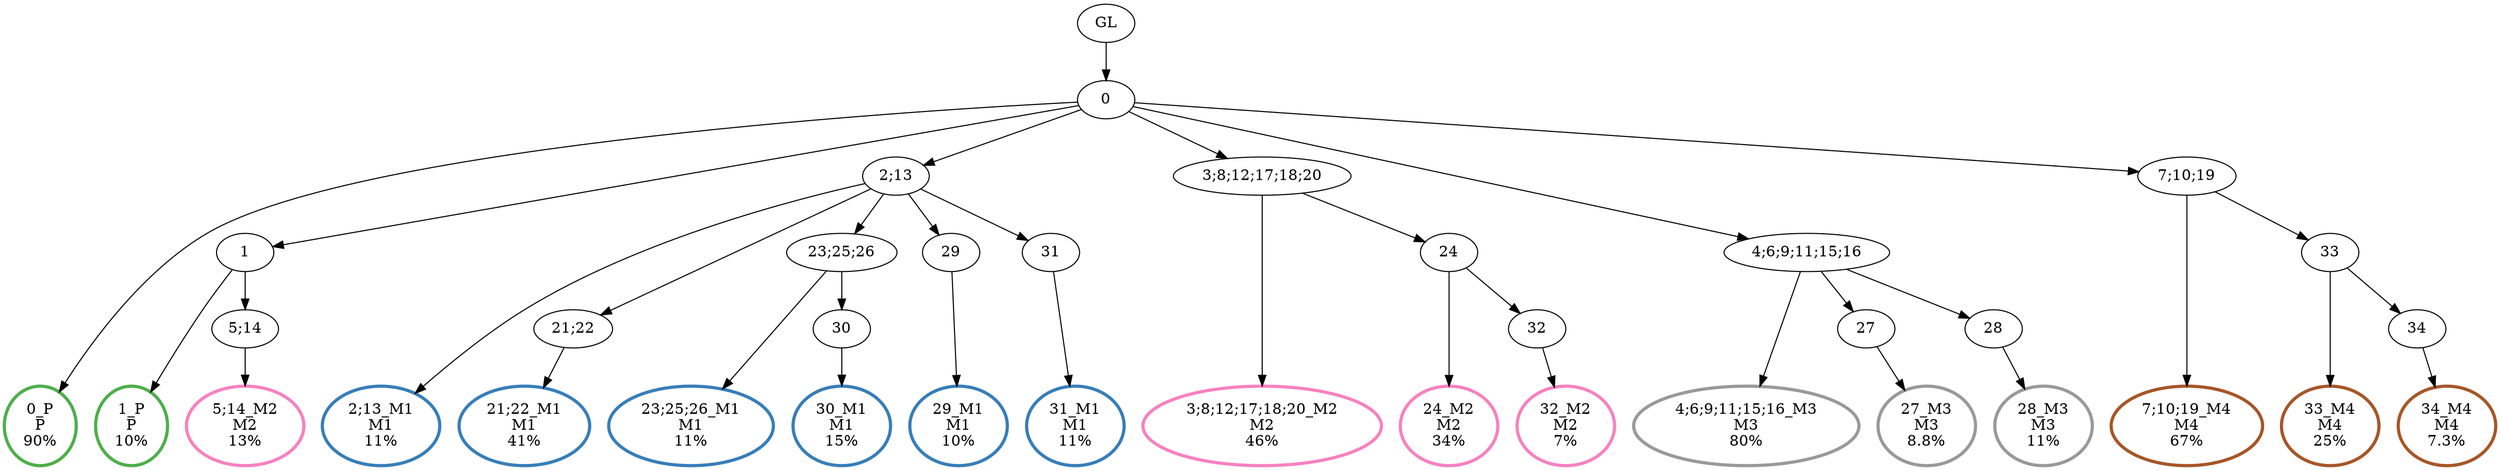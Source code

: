digraph T {
	{
		rank=same
		34 [penwidth=3,colorscheme=set19,color=3,label="0_P\nP\n90%"]
		32 [penwidth=3,colorscheme=set19,color=3,label="1_P\nP\n10%"]
		30 [penwidth=3,colorscheme=set19,color=2,label="2;13_M1\nM1\n11%"]
		28 [penwidth=3,colorscheme=set19,color=2,label="21;22_M1\nM1\n41%"]
		26 [penwidth=3,colorscheme=set19,color=2,label="23;25;26_M1\nM1\n11%"]
		24 [penwidth=3,colorscheme=set19,color=2,label="30_M1\nM1\n15%"]
		22 [penwidth=3,colorscheme=set19,color=2,label="29_M1\nM1\n10%"]
		20 [penwidth=3,colorscheme=set19,color=2,label="31_M1\nM1\n11%"]
		18 [penwidth=3,colorscheme=set19,color=8,label="5;14_M2\nM2\n13%"]
		16 [penwidth=3,colorscheme=set19,color=8,label="3;8;12;17;18;20_M2\nM2\n46%"]
		14 [penwidth=3,colorscheme=set19,color=8,label="24_M2\nM2\n34%"]
		12 [penwidth=3,colorscheme=set19,color=8,label="32_M2\nM2\n7%"]
		10 [penwidth=3,colorscheme=set19,color=9,label="4;6;9;11;15;16_M3\nM3\n80%"]
		8 [penwidth=3,colorscheme=set19,color=9,label="27_M3\nM3\n8.8%"]
		6 [penwidth=3,colorscheme=set19,color=9,label="28_M3\nM3\n11%"]
		4 [penwidth=3,colorscheme=set19,color=7,label="7;10;19_M4\nM4\n67%"]
		2 [penwidth=3,colorscheme=set19,color=7,label="33_M4\nM4\n25%"]
		0 [penwidth=3,colorscheme=set19,color=7,label="34_M4\nM4\n7.3%"]
	}
	36 [label="GL"]
	35 [label="0"]
	33 [label="1"]
	31 [label="2;13"]
	29 [label="21;22"]
	27 [label="23;25;26"]
	25 [label="30"]
	23 [label="29"]
	21 [label="31"]
	19 [label="5;14"]
	17 [label="3;8;12;17;18;20"]
	15 [label="24"]
	13 [label="32"]
	11 [label="4;6;9;11;15;16"]
	9 [label="27"]
	7 [label="28"]
	5 [label="7;10;19"]
	3 [label="33"]
	1 [label="34"]
	36 -> 35
	35 -> 34
	35 -> 33
	35 -> 31
	35 -> 17
	35 -> 11
	35 -> 5
	33 -> 32
	33 -> 19
	31 -> 30
	31 -> 29
	31 -> 27
	31 -> 23
	31 -> 21
	29 -> 28
	27 -> 26
	27 -> 25
	25 -> 24
	23 -> 22
	21 -> 20
	19 -> 18
	17 -> 16
	17 -> 15
	15 -> 14
	15 -> 13
	13 -> 12
	11 -> 10
	11 -> 9
	11 -> 7
	9 -> 8
	7 -> 6
	5 -> 4
	5 -> 3
	3 -> 2
	3 -> 1
	1 -> 0
}
